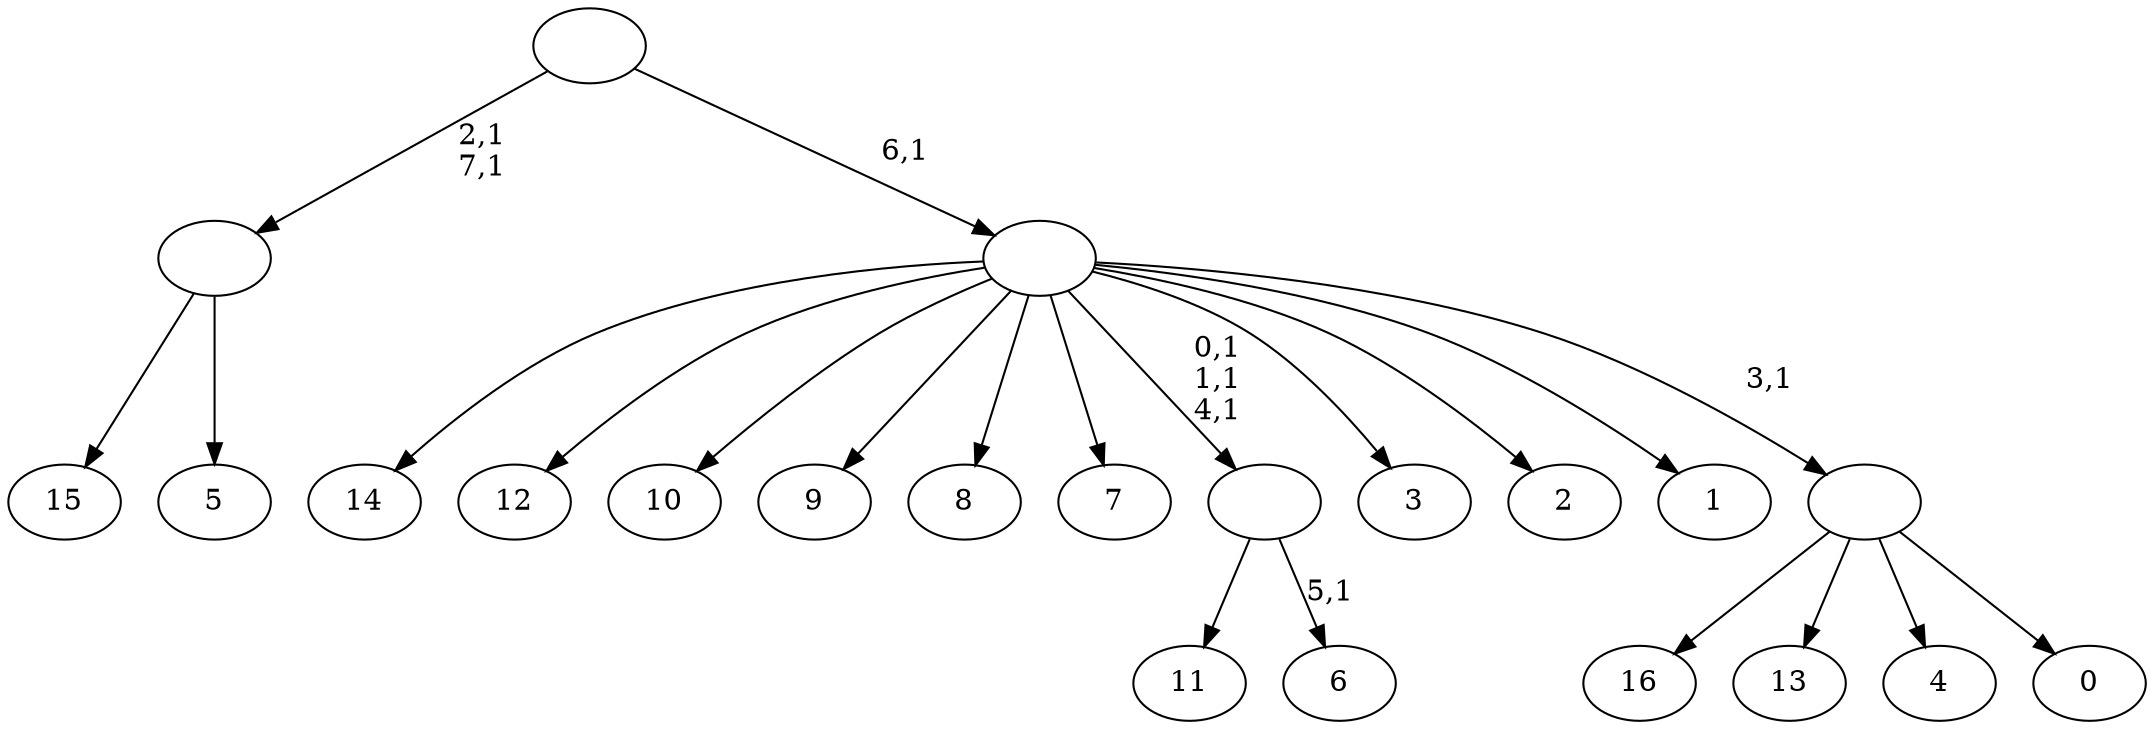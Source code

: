 digraph T {
	25 [label="16"]
	24 [label="15"]
	23 [label="14"]
	22 [label="13"]
	21 [label="12"]
	20 [label="11"]
	19 [label="10"]
	18 [label="9"]
	17 [label="8"]
	16 [label="7"]
	15 [label="6"]
	13 [label=""]
	10 [label="5"]
	9 [label=""]
	7 [label="4"]
	6 [label="3"]
	5 [label="2"]
	4 [label="1"]
	3 [label="0"]
	2 [label=""]
	1 [label=""]
	0 [label=""]
	13 -> 15 [label="5,1"]
	13 -> 20 [label=""]
	9 -> 24 [label=""]
	9 -> 10 [label=""]
	2 -> 25 [label=""]
	2 -> 22 [label=""]
	2 -> 7 [label=""]
	2 -> 3 [label=""]
	1 -> 13 [label="0,1\n1,1\n4,1"]
	1 -> 23 [label=""]
	1 -> 21 [label=""]
	1 -> 19 [label=""]
	1 -> 18 [label=""]
	1 -> 17 [label=""]
	1 -> 16 [label=""]
	1 -> 6 [label=""]
	1 -> 5 [label=""]
	1 -> 4 [label=""]
	1 -> 2 [label="3,1"]
	0 -> 9 [label="2,1\n7,1"]
	0 -> 1 [label="6,1"]
}
